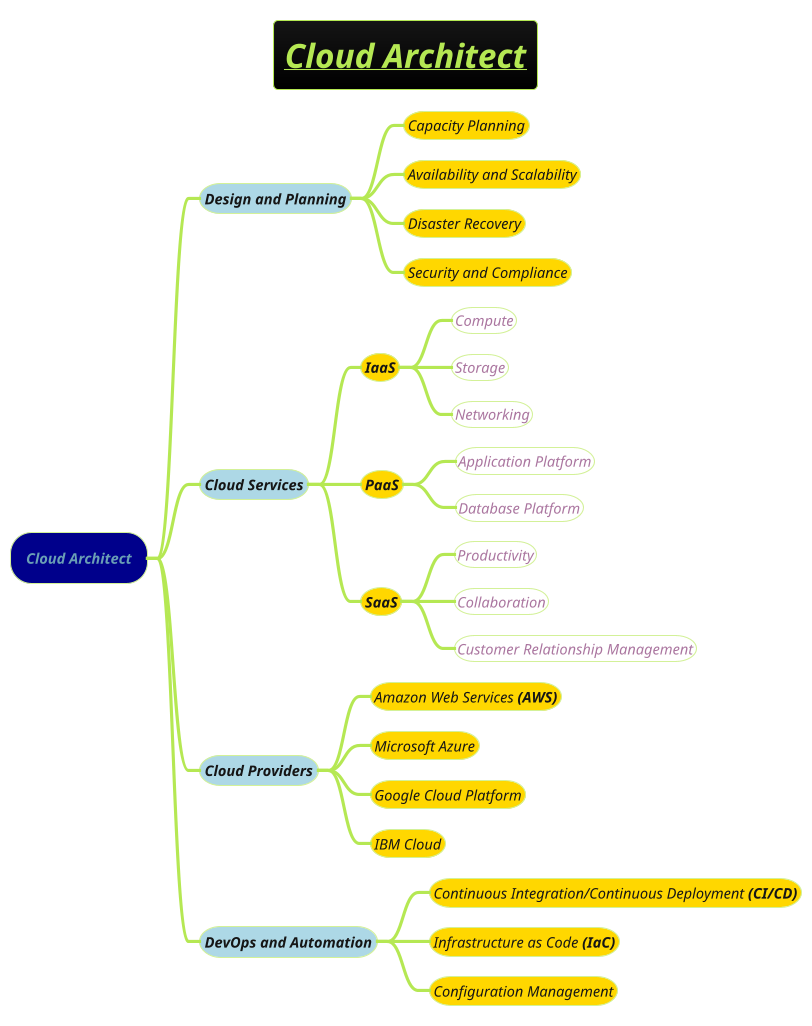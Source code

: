 @startmindmap
title =<i><u>Cloud Architect
!theme hacker

*[#darkblue] <i><size:14>Cloud Architect
**[#lightblue] <i><size:14>Design and Planning
***[#gold] <i><size:14>Capacity Planning
***[#gold] <i><size:14>Availability and Scalability
***[#gold] <i><size:14>Disaster Recovery
***[#gold] <i><size:14>Security and Compliance
**[#lightblue] <i><size:14>Cloud Services
***[#gold] <i><size:14><b>IaaS
****[#white] <i><size:14>Compute
****[#white] <i><size:14>Storage
****[#white] <i><size:14>Networking
***[#gold] <i><size:14><b>PaaS
****[#white] <i><size:14>Application Platform
****[#white] <i><size:14>Database Platform
***[#gold] <i><size:14><b>SaaS
****[#white] <i><size:14>Productivity
****[#white] <i><size:14>Collaboration
****[#white] <i><size:14>Customer Relationship Management
**[#lightblue] <i><size:14>Cloud Providers
***[#gold] <i><size:14>Amazon Web Services **(AWS)**
***[#gold] <i><size:14>Microsoft Azure
***[#gold] <i><size:14>Google Cloud Platform
***[#gold] <i><size:14>IBM Cloud
**[#lightblue] <i><size:14>DevOps and Automation
***[#gold] <i><size:14>Continuous Integration/Continuous Deployment **(CI/CD)**
***[#gold] <i><size:14>Infrastructure as Code **(IaC)**
***[#gold] <i><size:14>Configuration Management
@endmindmap
